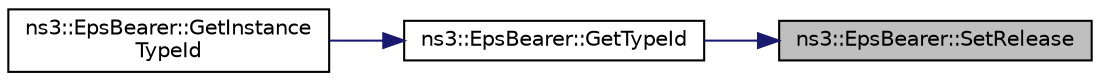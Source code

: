 digraph "ns3::EpsBearer::SetRelease"
{
 // LATEX_PDF_SIZE
  edge [fontname="Helvetica",fontsize="10",labelfontname="Helvetica",labelfontsize="10"];
  node [fontname="Helvetica",fontsize="10",shape=record];
  rankdir="RL";
  Node1 [label="ns3::EpsBearer::SetRelease",height=0.2,width=0.4,color="black", fillcolor="grey75", style="filled", fontcolor="black",tooltip="SetRelease."];
  Node1 -> Node2 [dir="back",color="midnightblue",fontsize="10",style="solid",fontname="Helvetica"];
  Node2 [label="ns3::EpsBearer::GetTypeId",height=0.2,width=0.4,color="black", fillcolor="white", style="filled",URL="$classns3_1_1_eps_bearer.html#a5a4b5fb823a89bfd52d24eb81e011182",tooltip="Get the type ID."];
  Node2 -> Node3 [dir="back",color="midnightblue",fontsize="10",style="solid",fontname="Helvetica"];
  Node3 [label="ns3::EpsBearer::GetInstance\lTypeId",height=0.2,width=0.4,color="black", fillcolor="white", style="filled",URL="$classns3_1_1_eps_bearer.html#ad69c948ea42f70f3df8b86bb181fd2e2",tooltip="Get the most derived TypeId for this Object."];
}
